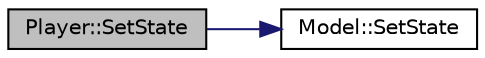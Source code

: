 digraph "Player::SetState"
{
 // LATEX_PDF_SIZE
  edge [fontname="Helvetica",fontsize="10",labelfontname="Helvetica",labelfontsize="10"];
  node [fontname="Helvetica",fontsize="10",shape=record];
  rankdir="LR";
  Node1 [label="Player::SetState",height=0.2,width=0.4,color="black", fillcolor="grey75", style="filled", fontcolor="black",tooltip="sets the animation state to the value provided as a parameter"];
  Node1 -> Node2 [color="midnightblue",fontsize="10",style="solid",fontname="Helvetica"];
  Node2 [label="Model::SetState",height=0.2,width=0.4,color="black", fillcolor="white", style="filled",URL="$class_model.html#abeacaeec6265bc2565031e4badc91123",tooltip="sets the animation state of the model to the command provided as parameter"];
}
